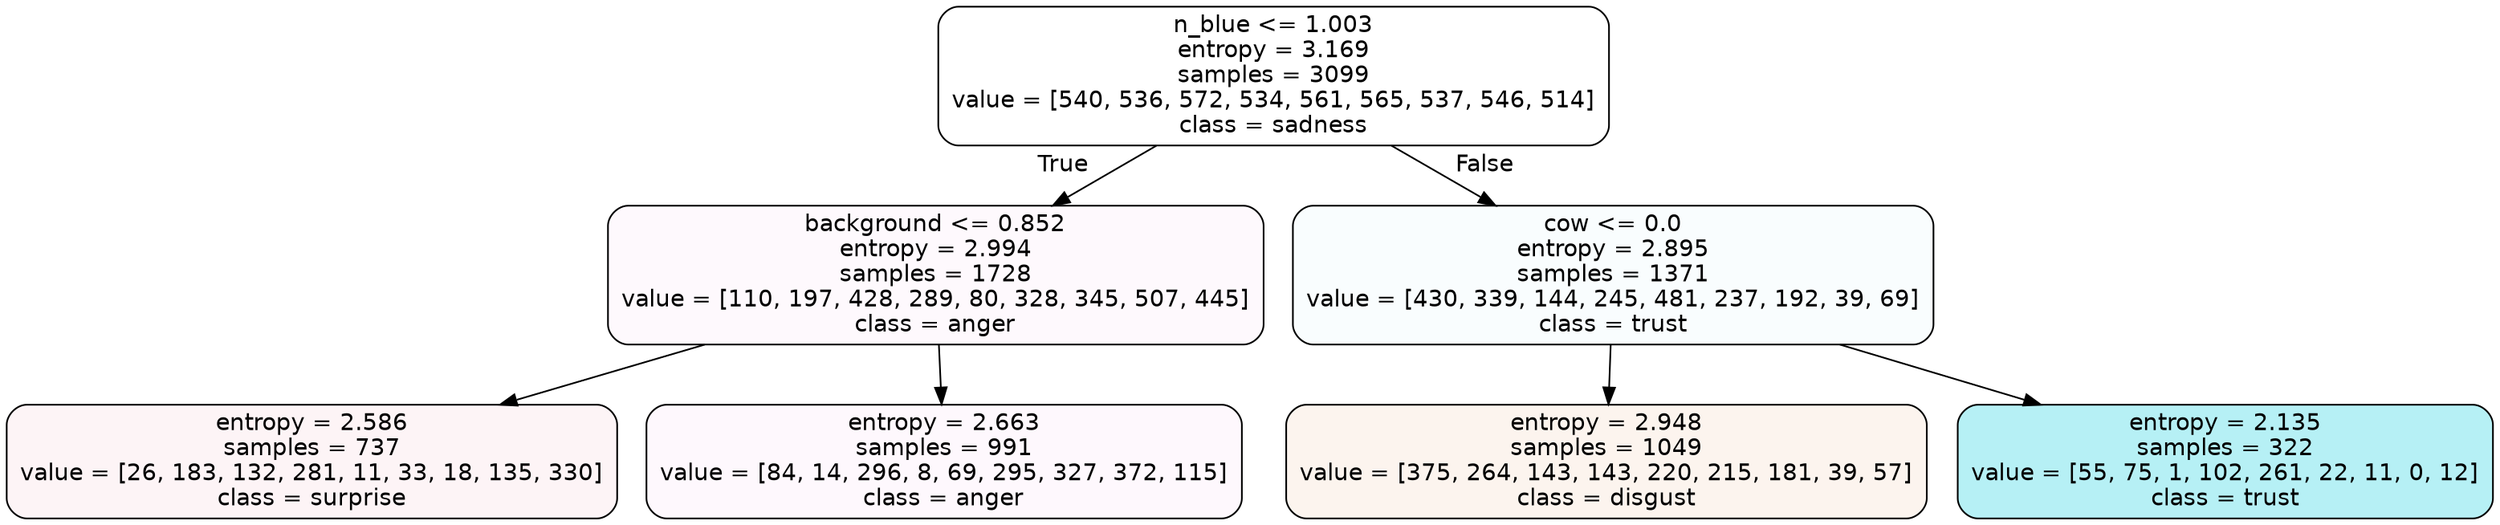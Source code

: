 digraph Tree {
node [shape=box, style="filled, rounded", color="black", fontname=helvetica] ;
edge [fontname=helvetica] ;
0 [label="n_blue <= 1.003\nentropy = 3.169\nsamples = 3099\nvalue = [540, 536, 572, 534, 561, 565, 537, 546, 514]\nclass = sadness", fillcolor="#64e53900"] ;
1 [label="background <= 0.852\nentropy = 2.994\nsamples = 1728\nvalue = [110, 197, 428, 289, 80, 328, 345, 507, 445]\nclass = anger", fillcolor="#e539d707"] ;
0 -> 1 [labeldistance=2.5, labelangle=45, headlabel="True"] ;
2 [label="entropy = 2.586\nsamples = 737\nvalue = [26, 183, 132, 281, 11, 33, 18, 135, 330]\nclass = surprise", fillcolor="#e539640e"] ;
1 -> 2 ;
3 [label="entropy = 2.663\nsamples = 991\nvalue = [84, 14, 296, 8, 69, 295, 327, 372, 115]\nclass = anger", fillcolor="#e539d709"] ;
1 -> 3 ;
4 [label="cow <= 0.0\nentropy = 2.895\nsamples = 1371\nvalue = [430, 339, 144, 245, 481, 237, 192, 39, 69]\nclass = trust", fillcolor="#39d7e507"] ;
0 -> 4 [labeldistance=2.5, labelangle=-45, headlabel="False"] ;
5 [label="entropy = 2.948\nsamples = 1049\nvalue = [375, 264, 143, 143, 220, 215, 181, 39, 57]\nclass = disgust", fillcolor="#e5813915"] ;
4 -> 5 ;
6 [label="entropy = 2.135\nsamples = 322\nvalue = [55, 75, 1, 102, 261, 22, 11, 0, 12]\nclass = trust", fillcolor="#39d7e55d"] ;
4 -> 6 ;
}